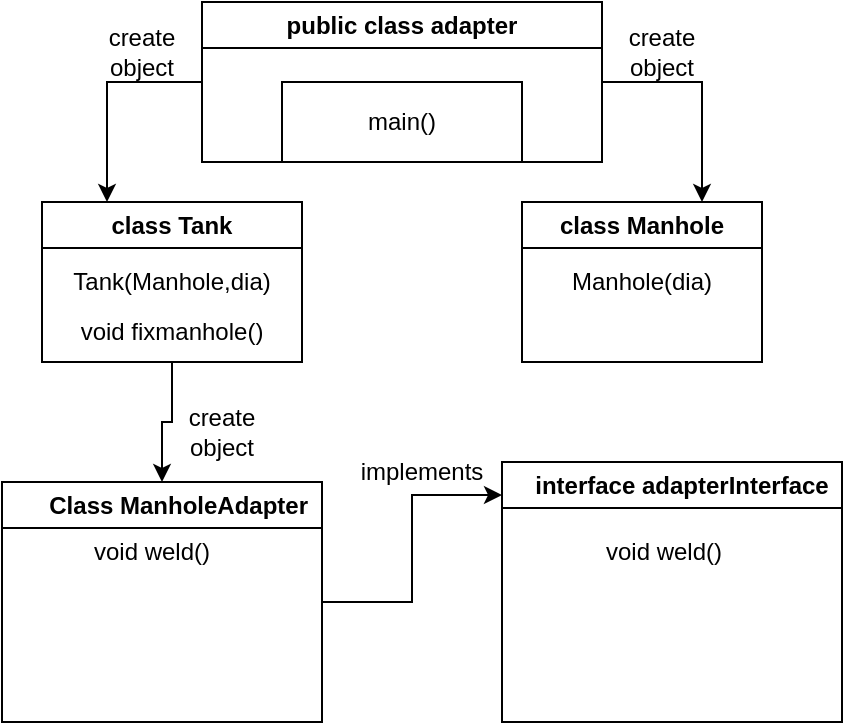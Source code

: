<mxfile version="20.8.16" type="device"><diagram id="C5RBs43oDa-KdzZeNtuy" name="Page-1"><mxGraphModel dx="1290" dy="621" grid="1" gridSize="10" guides="1" tooltips="1" connect="1" arrows="1" fold="1" page="1" pageScale="1" pageWidth="827" pageHeight="1169" math="0" shadow="0"><root><mxCell id="WIyWlLk6GJQsqaUBKTNV-0"/><mxCell id="WIyWlLk6GJQsqaUBKTNV-1" parent="WIyWlLk6GJQsqaUBKTNV-0"/><mxCell id="INeBWAQGO8F2oDv_Q6sG-6" style="edgeStyle=orthogonalEdgeStyle;rounded=0;orthogonalLoop=1;jettySize=auto;html=1;exitX=0;exitY=0.5;exitDx=0;exitDy=0;entryX=0.25;entryY=0;entryDx=0;entryDy=0;" edge="1" parent="WIyWlLk6GJQsqaUBKTNV-1" source="INeBWAQGO8F2oDv_Q6sG-1" target="INeBWAQGO8F2oDv_Q6sG-4"><mxGeometry relative="1" as="geometry"/></mxCell><mxCell id="INeBWAQGO8F2oDv_Q6sG-7" style="edgeStyle=orthogonalEdgeStyle;rounded=0;orthogonalLoop=1;jettySize=auto;html=1;exitX=1;exitY=0.5;exitDx=0;exitDy=0;entryX=0.75;entryY=0;entryDx=0;entryDy=0;" edge="1" parent="WIyWlLk6GJQsqaUBKTNV-1" source="INeBWAQGO8F2oDv_Q6sG-1" target="INeBWAQGO8F2oDv_Q6sG-5"><mxGeometry relative="1" as="geometry"/></mxCell><mxCell id="INeBWAQGO8F2oDv_Q6sG-1" value="public class adapter" style="swimlane;whiteSpace=wrap;html=1;" vertex="1" parent="WIyWlLk6GJQsqaUBKTNV-1"><mxGeometry x="180" y="40" width="200" height="80" as="geometry"/></mxCell><mxCell id="INeBWAQGO8F2oDv_Q6sG-2" value="main()" style="rounded=0;whiteSpace=wrap;html=1;" vertex="1" parent="INeBWAQGO8F2oDv_Q6sG-1"><mxGeometry x="40" y="40" width="120" height="40" as="geometry"/></mxCell><mxCell id="INeBWAQGO8F2oDv_Q6sG-4" value="class Tank" style="swimlane;whiteSpace=wrap;html=1;" vertex="1" parent="WIyWlLk6GJQsqaUBKTNV-1"><mxGeometry x="100" y="140" width="130" height="80" as="geometry"/></mxCell><mxCell id="INeBWAQGO8F2oDv_Q6sG-10" value="Tank(Manhole,dia)" style="text;html=1;strokeColor=none;fillColor=none;align=center;verticalAlign=middle;whiteSpace=wrap;rounded=0;" vertex="1" parent="INeBWAQGO8F2oDv_Q6sG-4"><mxGeometry x="35" y="25" width="60" height="30" as="geometry"/></mxCell><mxCell id="INeBWAQGO8F2oDv_Q6sG-11" value="void fixmanhole()" style="text;html=1;strokeColor=none;fillColor=none;align=center;verticalAlign=middle;whiteSpace=wrap;rounded=0;" vertex="1" parent="INeBWAQGO8F2oDv_Q6sG-4"><mxGeometry x="10" y="50" width="110" height="30" as="geometry"/></mxCell><mxCell id="INeBWAQGO8F2oDv_Q6sG-5" value="class Manhole" style="swimlane;whiteSpace=wrap;html=1;" vertex="1" parent="WIyWlLk6GJQsqaUBKTNV-1"><mxGeometry x="340" y="140" width="120" height="80" as="geometry"/></mxCell><mxCell id="INeBWAQGO8F2oDv_Q6sG-12" value="Manhole(dia)" style="text;html=1;strokeColor=none;fillColor=none;align=center;verticalAlign=middle;whiteSpace=wrap;rounded=0;" vertex="1" parent="INeBWAQGO8F2oDv_Q6sG-5"><mxGeometry x="30" y="25" width="60" height="30" as="geometry"/></mxCell><mxCell id="INeBWAQGO8F2oDv_Q6sG-8" value="create object" style="text;html=1;strokeColor=none;fillColor=none;align=center;verticalAlign=middle;whiteSpace=wrap;rounded=0;" vertex="1" parent="WIyWlLk6GJQsqaUBKTNV-1"><mxGeometry x="120" y="50" width="60" height="30" as="geometry"/></mxCell><mxCell id="INeBWAQGO8F2oDv_Q6sG-9" value="create&lt;br&gt;object" style="text;html=1;strokeColor=none;fillColor=none;align=center;verticalAlign=middle;whiteSpace=wrap;rounded=0;" vertex="1" parent="WIyWlLk6GJQsqaUBKTNV-1"><mxGeometry x="380" y="50" width="60" height="30" as="geometry"/></mxCell><mxCell id="INeBWAQGO8F2oDv_Q6sG-27" style="edgeStyle=orthogonalEdgeStyle;rounded=0;orthogonalLoop=1;jettySize=auto;html=1;entryX=0;entryY=0.127;entryDx=0;entryDy=0;entryPerimeter=0;" edge="1" parent="WIyWlLk6GJQsqaUBKTNV-1" source="INeBWAQGO8F2oDv_Q6sG-13" target="INeBWAQGO8F2oDv_Q6sG-14"><mxGeometry relative="1" as="geometry"/></mxCell><mxCell id="INeBWAQGO8F2oDv_Q6sG-13" value="&amp;nbsp; &amp;nbsp; &amp;nbsp;Class ManholeAdapter" style="swimlane;whiteSpace=wrap;html=1;" vertex="1" parent="WIyWlLk6GJQsqaUBKTNV-1"><mxGeometry x="80" y="280" width="160" height="120" as="geometry"><mxRectangle x="90" y="280" width="170" height="30" as="alternateBounds"/></mxGeometry></mxCell><mxCell id="INeBWAQGO8F2oDv_Q6sG-28" value="void weld()" style="text;html=1;strokeColor=none;fillColor=none;align=center;verticalAlign=middle;whiteSpace=wrap;rounded=0;" vertex="1" parent="INeBWAQGO8F2oDv_Q6sG-13"><mxGeometry x="30" y="20" width="90" height="30" as="geometry"/></mxCell><mxCell id="INeBWAQGO8F2oDv_Q6sG-14" value="&amp;nbsp; &amp;nbsp;interface adapterInterface" style="swimlane;whiteSpace=wrap;html=1;" vertex="1" parent="WIyWlLk6GJQsqaUBKTNV-1"><mxGeometry x="330" y="270" width="170" height="130" as="geometry"/></mxCell><mxCell id="INeBWAQGO8F2oDv_Q6sG-18" value="void weld()" style="text;html=1;strokeColor=none;fillColor=none;align=center;verticalAlign=middle;whiteSpace=wrap;rounded=0;" vertex="1" parent="INeBWAQGO8F2oDv_Q6sG-14"><mxGeometry x="35.5" y="30" width="90" height="30" as="geometry"/></mxCell><mxCell id="INeBWAQGO8F2oDv_Q6sG-16" style="edgeStyle=orthogonalEdgeStyle;rounded=0;orthogonalLoop=1;jettySize=auto;html=1;" edge="1" parent="WIyWlLk6GJQsqaUBKTNV-1" source="INeBWAQGO8F2oDv_Q6sG-11" target="INeBWAQGO8F2oDv_Q6sG-13"><mxGeometry relative="1" as="geometry"/></mxCell><mxCell id="INeBWAQGO8F2oDv_Q6sG-17" value="create object" style="text;html=1;strokeColor=none;fillColor=none;align=center;verticalAlign=middle;whiteSpace=wrap;rounded=0;" vertex="1" parent="WIyWlLk6GJQsqaUBKTNV-1"><mxGeometry x="160" y="240" width="60" height="30" as="geometry"/></mxCell><mxCell id="INeBWAQGO8F2oDv_Q6sG-29" value="implements" style="text;html=1;strokeColor=none;fillColor=none;align=center;verticalAlign=middle;whiteSpace=wrap;rounded=0;" vertex="1" parent="WIyWlLk6GJQsqaUBKTNV-1"><mxGeometry x="260" y="260" width="60" height="30" as="geometry"/></mxCell></root></mxGraphModel></diagram></mxfile>